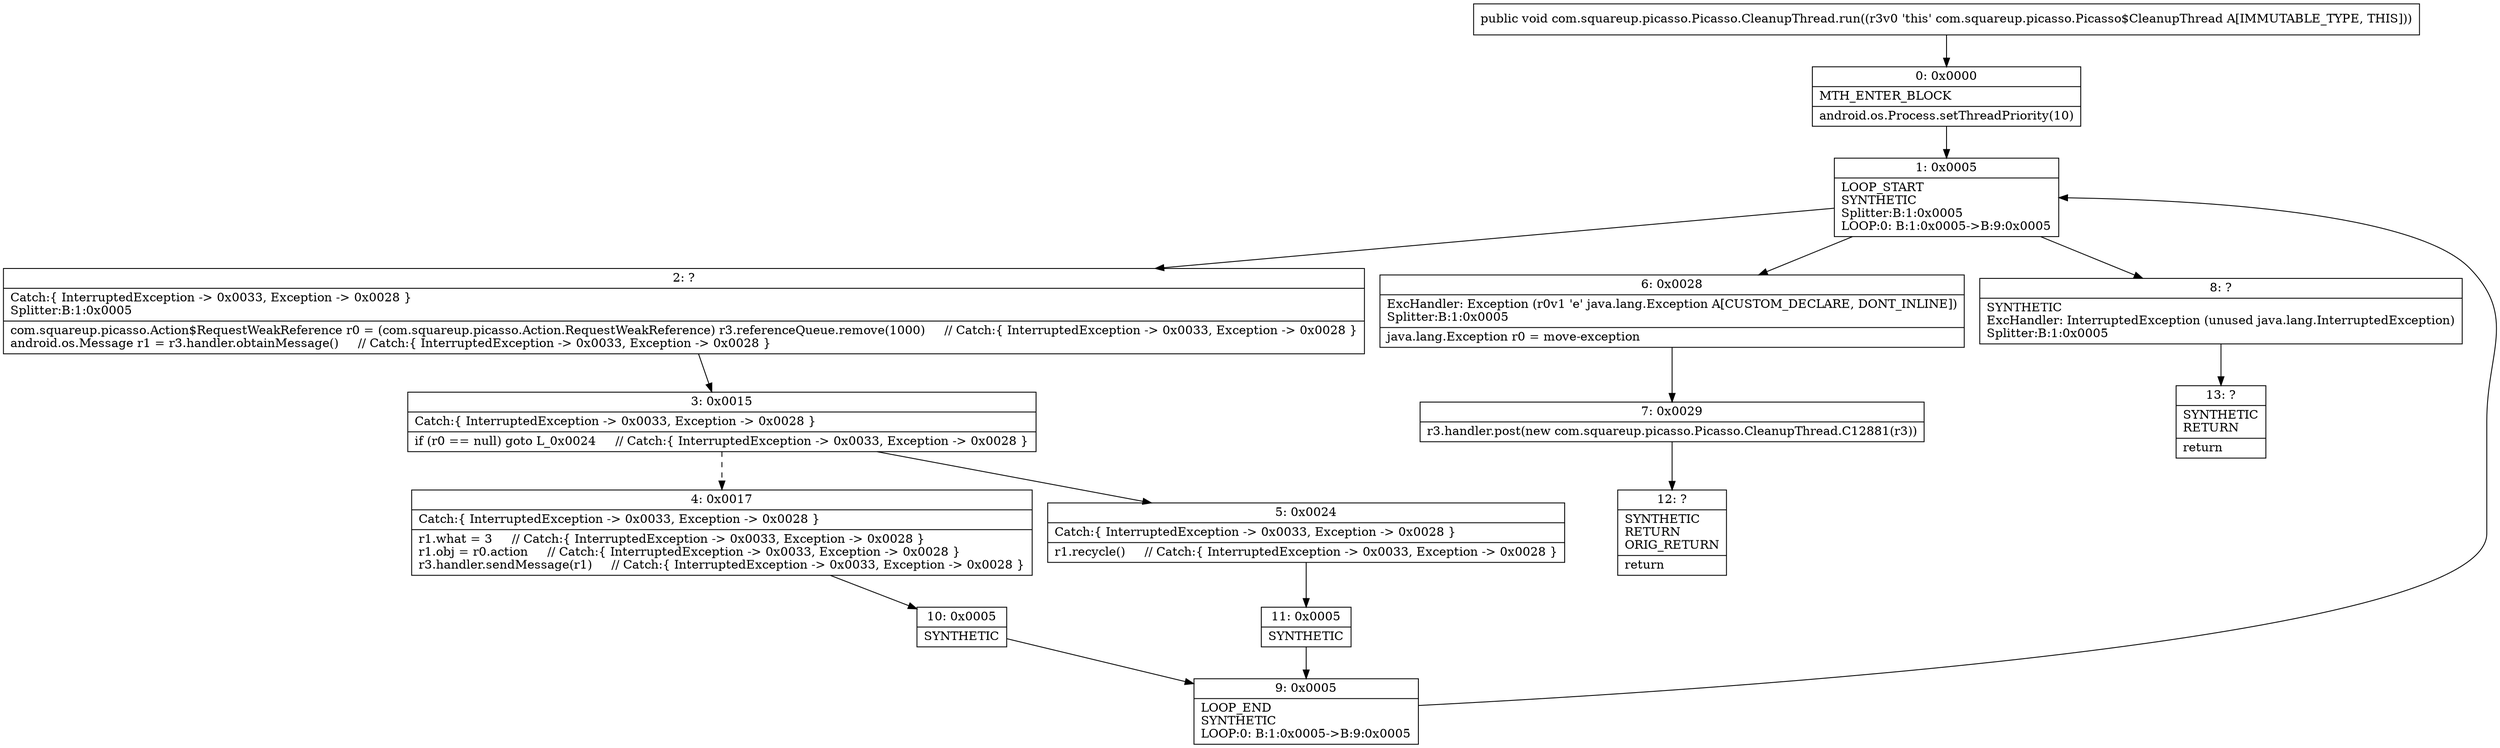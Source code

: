 digraph "CFG forcom.squareup.picasso.Picasso.CleanupThread.run()V" {
Node_0 [shape=record,label="{0\:\ 0x0000|MTH_ENTER_BLOCK\l|android.os.Process.setThreadPriority(10)\l}"];
Node_1 [shape=record,label="{1\:\ 0x0005|LOOP_START\lSYNTHETIC\lSplitter:B:1:0x0005\lLOOP:0: B:1:0x0005\-\>B:9:0x0005\l}"];
Node_2 [shape=record,label="{2\:\ ?|Catch:\{ InterruptedException \-\> 0x0033, Exception \-\> 0x0028 \}\lSplitter:B:1:0x0005\l|com.squareup.picasso.Action$RequestWeakReference r0 = (com.squareup.picasso.Action.RequestWeakReference) r3.referenceQueue.remove(1000)     \/\/ Catch:\{ InterruptedException \-\> 0x0033, Exception \-\> 0x0028 \}\landroid.os.Message r1 = r3.handler.obtainMessage()     \/\/ Catch:\{ InterruptedException \-\> 0x0033, Exception \-\> 0x0028 \}\l}"];
Node_3 [shape=record,label="{3\:\ 0x0015|Catch:\{ InterruptedException \-\> 0x0033, Exception \-\> 0x0028 \}\l|if (r0 == null) goto L_0x0024     \/\/ Catch:\{ InterruptedException \-\> 0x0033, Exception \-\> 0x0028 \}\l}"];
Node_4 [shape=record,label="{4\:\ 0x0017|Catch:\{ InterruptedException \-\> 0x0033, Exception \-\> 0x0028 \}\l|r1.what = 3     \/\/ Catch:\{ InterruptedException \-\> 0x0033, Exception \-\> 0x0028 \}\lr1.obj = r0.action     \/\/ Catch:\{ InterruptedException \-\> 0x0033, Exception \-\> 0x0028 \}\lr3.handler.sendMessage(r1)     \/\/ Catch:\{ InterruptedException \-\> 0x0033, Exception \-\> 0x0028 \}\l}"];
Node_5 [shape=record,label="{5\:\ 0x0024|Catch:\{ InterruptedException \-\> 0x0033, Exception \-\> 0x0028 \}\l|r1.recycle()     \/\/ Catch:\{ InterruptedException \-\> 0x0033, Exception \-\> 0x0028 \}\l}"];
Node_6 [shape=record,label="{6\:\ 0x0028|ExcHandler: Exception (r0v1 'e' java.lang.Exception A[CUSTOM_DECLARE, DONT_INLINE])\lSplitter:B:1:0x0005\l|java.lang.Exception r0 = move\-exception\l}"];
Node_7 [shape=record,label="{7\:\ 0x0029|r3.handler.post(new com.squareup.picasso.Picasso.CleanupThread.C12881(r3))\l}"];
Node_8 [shape=record,label="{8\:\ ?|SYNTHETIC\lExcHandler: InterruptedException (unused java.lang.InterruptedException)\lSplitter:B:1:0x0005\l}"];
Node_9 [shape=record,label="{9\:\ 0x0005|LOOP_END\lSYNTHETIC\lLOOP:0: B:1:0x0005\-\>B:9:0x0005\l}"];
Node_10 [shape=record,label="{10\:\ 0x0005|SYNTHETIC\l}"];
Node_11 [shape=record,label="{11\:\ 0x0005|SYNTHETIC\l}"];
Node_12 [shape=record,label="{12\:\ ?|SYNTHETIC\lRETURN\lORIG_RETURN\l|return\l}"];
Node_13 [shape=record,label="{13\:\ ?|SYNTHETIC\lRETURN\l|return\l}"];
MethodNode[shape=record,label="{public void com.squareup.picasso.Picasso.CleanupThread.run((r3v0 'this' com.squareup.picasso.Picasso$CleanupThread A[IMMUTABLE_TYPE, THIS])) }"];
MethodNode -> Node_0;
Node_0 -> Node_1;
Node_1 -> Node_2;
Node_1 -> Node_8;
Node_1 -> Node_6;
Node_2 -> Node_3;
Node_3 -> Node_4[style=dashed];
Node_3 -> Node_5;
Node_4 -> Node_10;
Node_5 -> Node_11;
Node_6 -> Node_7;
Node_7 -> Node_12;
Node_8 -> Node_13;
Node_9 -> Node_1;
Node_10 -> Node_9;
Node_11 -> Node_9;
}

